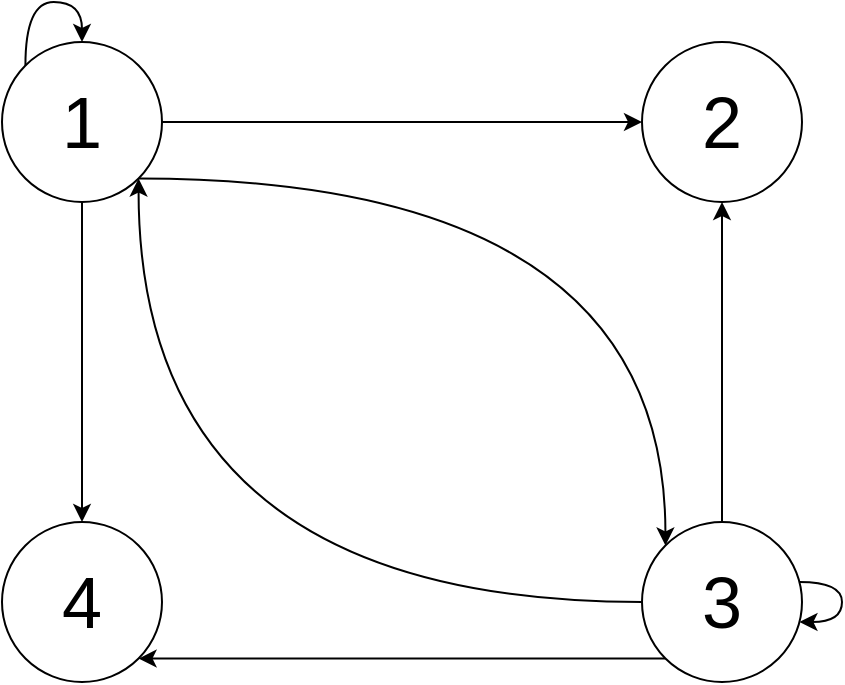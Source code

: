 <mxfile version="12.3.2" type="device" pages="1"><diagram id="vu0rZlmcqTf_dVNQUnIf" name="Page-1"><mxGraphModel dx="517" dy="697" grid="0" gridSize="10" guides="1" tooltips="1" connect="1" arrows="1" fold="1" page="1" pageScale="1" pageWidth="827" pageHeight="1169" math="0" shadow="0"><root><mxCell id="0"/><mxCell id="1" parent="0"/><mxCell id="za5dQCRsr1HA5-7mTUQ_-17" style="edgeStyle=orthogonalEdgeStyle;curved=1;rounded=0;orthogonalLoop=1;jettySize=auto;html=1;" edge="1" parent="1" source="za5dQCRsr1HA5-7mTUQ_-1" target="za5dQCRsr1HA5-7mTUQ_-2"><mxGeometry relative="1" as="geometry"/></mxCell><mxCell id="za5dQCRsr1HA5-7mTUQ_-18" style="edgeStyle=orthogonalEdgeStyle;curved=1;rounded=0;orthogonalLoop=1;jettySize=auto;html=1;exitX=1;exitY=1;exitDx=0;exitDy=0;entryX=0;entryY=0;entryDx=0;entryDy=0;" edge="1" parent="1" source="za5dQCRsr1HA5-7mTUQ_-1" target="za5dQCRsr1HA5-7mTUQ_-4"><mxGeometry relative="1" as="geometry"/></mxCell><mxCell id="za5dQCRsr1HA5-7mTUQ_-19" style="edgeStyle=orthogonalEdgeStyle;curved=1;rounded=0;orthogonalLoop=1;jettySize=auto;html=1;entryX=0.5;entryY=0;entryDx=0;entryDy=0;" edge="1" parent="1" source="za5dQCRsr1HA5-7mTUQ_-1" target="za5dQCRsr1HA5-7mTUQ_-3"><mxGeometry relative="1" as="geometry"/></mxCell><mxCell id="za5dQCRsr1HA5-7mTUQ_-1" value="&lt;font style=&quot;font-size: 36px&quot;&gt;1&lt;/font&gt;" style="ellipse;whiteSpace=wrap;html=1;aspect=fixed;" vertex="1" parent="1"><mxGeometry x="160" y="160" width="80" height="80" as="geometry"/></mxCell><mxCell id="za5dQCRsr1HA5-7mTUQ_-2" value="&lt;span style=&quot;font-size: 36px&quot;&gt;2&lt;/span&gt;" style="ellipse;whiteSpace=wrap;html=1;aspect=fixed;" vertex="1" parent="1"><mxGeometry x="480" y="160" width="80" height="80" as="geometry"/></mxCell><mxCell id="za5dQCRsr1HA5-7mTUQ_-3" value="&lt;font style=&quot;font-size: 36px&quot;&gt;4&lt;/font&gt;" style="ellipse;whiteSpace=wrap;html=1;aspect=fixed;" vertex="1" parent="1"><mxGeometry x="160" y="400" width="80" height="80" as="geometry"/></mxCell><mxCell id="za5dQCRsr1HA5-7mTUQ_-20" style="edgeStyle=orthogonalEdgeStyle;curved=1;rounded=0;orthogonalLoop=1;jettySize=auto;html=1;entryX=1;entryY=1;entryDx=0;entryDy=0;" edge="1" parent="1" source="za5dQCRsr1HA5-7mTUQ_-4" target="za5dQCRsr1HA5-7mTUQ_-1"><mxGeometry relative="1" as="geometry"/></mxCell><mxCell id="za5dQCRsr1HA5-7mTUQ_-21" style="edgeStyle=orthogonalEdgeStyle;curved=1;rounded=0;orthogonalLoop=1;jettySize=auto;html=1;exitX=0.5;exitY=0;exitDx=0;exitDy=0;entryX=0.5;entryY=1;entryDx=0;entryDy=0;" edge="1" parent="1" source="za5dQCRsr1HA5-7mTUQ_-4" target="za5dQCRsr1HA5-7mTUQ_-2"><mxGeometry relative="1" as="geometry"/></mxCell><mxCell id="za5dQCRsr1HA5-7mTUQ_-22" style="edgeStyle=orthogonalEdgeStyle;curved=1;rounded=0;orthogonalLoop=1;jettySize=auto;html=1;exitX=0;exitY=1;exitDx=0;exitDy=0;entryX=1;entryY=1;entryDx=0;entryDy=0;" edge="1" parent="1" source="za5dQCRsr1HA5-7mTUQ_-4" target="za5dQCRsr1HA5-7mTUQ_-3"><mxGeometry relative="1" as="geometry"/></mxCell><mxCell id="za5dQCRsr1HA5-7mTUQ_-4" value="&lt;font style=&quot;font-size: 36px&quot;&gt;3&lt;/font&gt;" style="ellipse;whiteSpace=wrap;html=1;aspect=fixed;" vertex="1" parent="1"><mxGeometry x="480" y="400" width="80" height="80" as="geometry"/></mxCell><mxCell id="za5dQCRsr1HA5-7mTUQ_-14" style="edgeStyle=orthogonalEdgeStyle;curved=1;rounded=0;orthogonalLoop=1;jettySize=auto;html=1;" edge="1" parent="1" source="za5dQCRsr1HA5-7mTUQ_-4" target="za5dQCRsr1HA5-7mTUQ_-4"><mxGeometry relative="1" as="geometry"/></mxCell><mxCell id="za5dQCRsr1HA5-7mTUQ_-16" style="edgeStyle=orthogonalEdgeStyle;curved=1;rounded=0;orthogonalLoop=1;jettySize=auto;html=1;exitX=0;exitY=0;exitDx=0;exitDy=0;entryX=0.5;entryY=0;entryDx=0;entryDy=0;" edge="1" parent="1" source="za5dQCRsr1HA5-7mTUQ_-1" target="za5dQCRsr1HA5-7mTUQ_-1"><mxGeometry relative="1" as="geometry"><Array as="points"><mxPoint x="172" y="140"/><mxPoint x="200" y="140"/></Array></mxGeometry></mxCell></root></mxGraphModel></diagram></mxfile>
